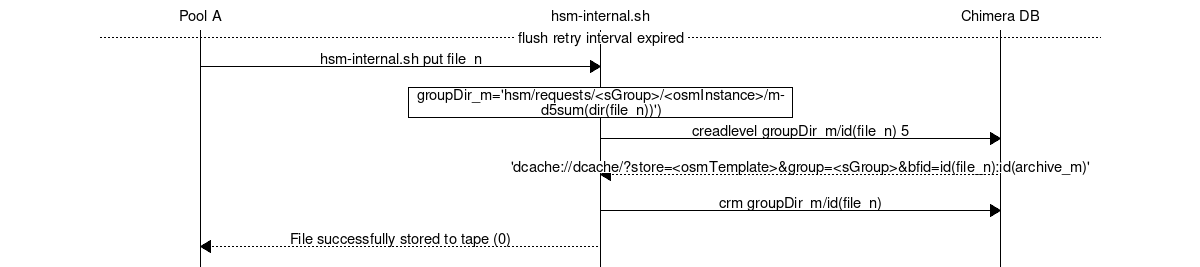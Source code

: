 msc {
    hscale = 2;
    
    poola   [ label="Pool A"],
    hsm     [ label="hsm-internal.sh"],
    chimera [ label="Chimera DB"];

    ---          [ label = " flush retry interval expired "];

    poola=>hsm   [ label = "hsm-internal.sh put file_n"];

    hsm box hsm  [ label = "groupDir_m='hsm/requests/<sGroup>/<osmInstance>/md5sum(dir(file_n))')"];

    hsm=>chimera [ label = "creadlevel groupDir_m/id(file_n) 5"];
    hsm<<chimera [ label = "'dcache://dcache/?store=<osmTemplate>&group=<sGroup>&bfid=id(file_n):id(archive_m)'"];
    hsm=>chimera [ label = "crm groupDir_m/id(file_n)"];
    poola<<hsm   [ label = "File successfully stored to tape (0)"];
}
